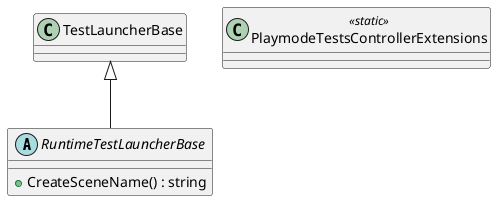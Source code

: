 @startuml
abstract class RuntimeTestLauncherBase {
    + CreateSceneName() : string
}
class PlaymodeTestsControllerExtensions <<static>> {
}
TestLauncherBase <|-- RuntimeTestLauncherBase
@enduml
